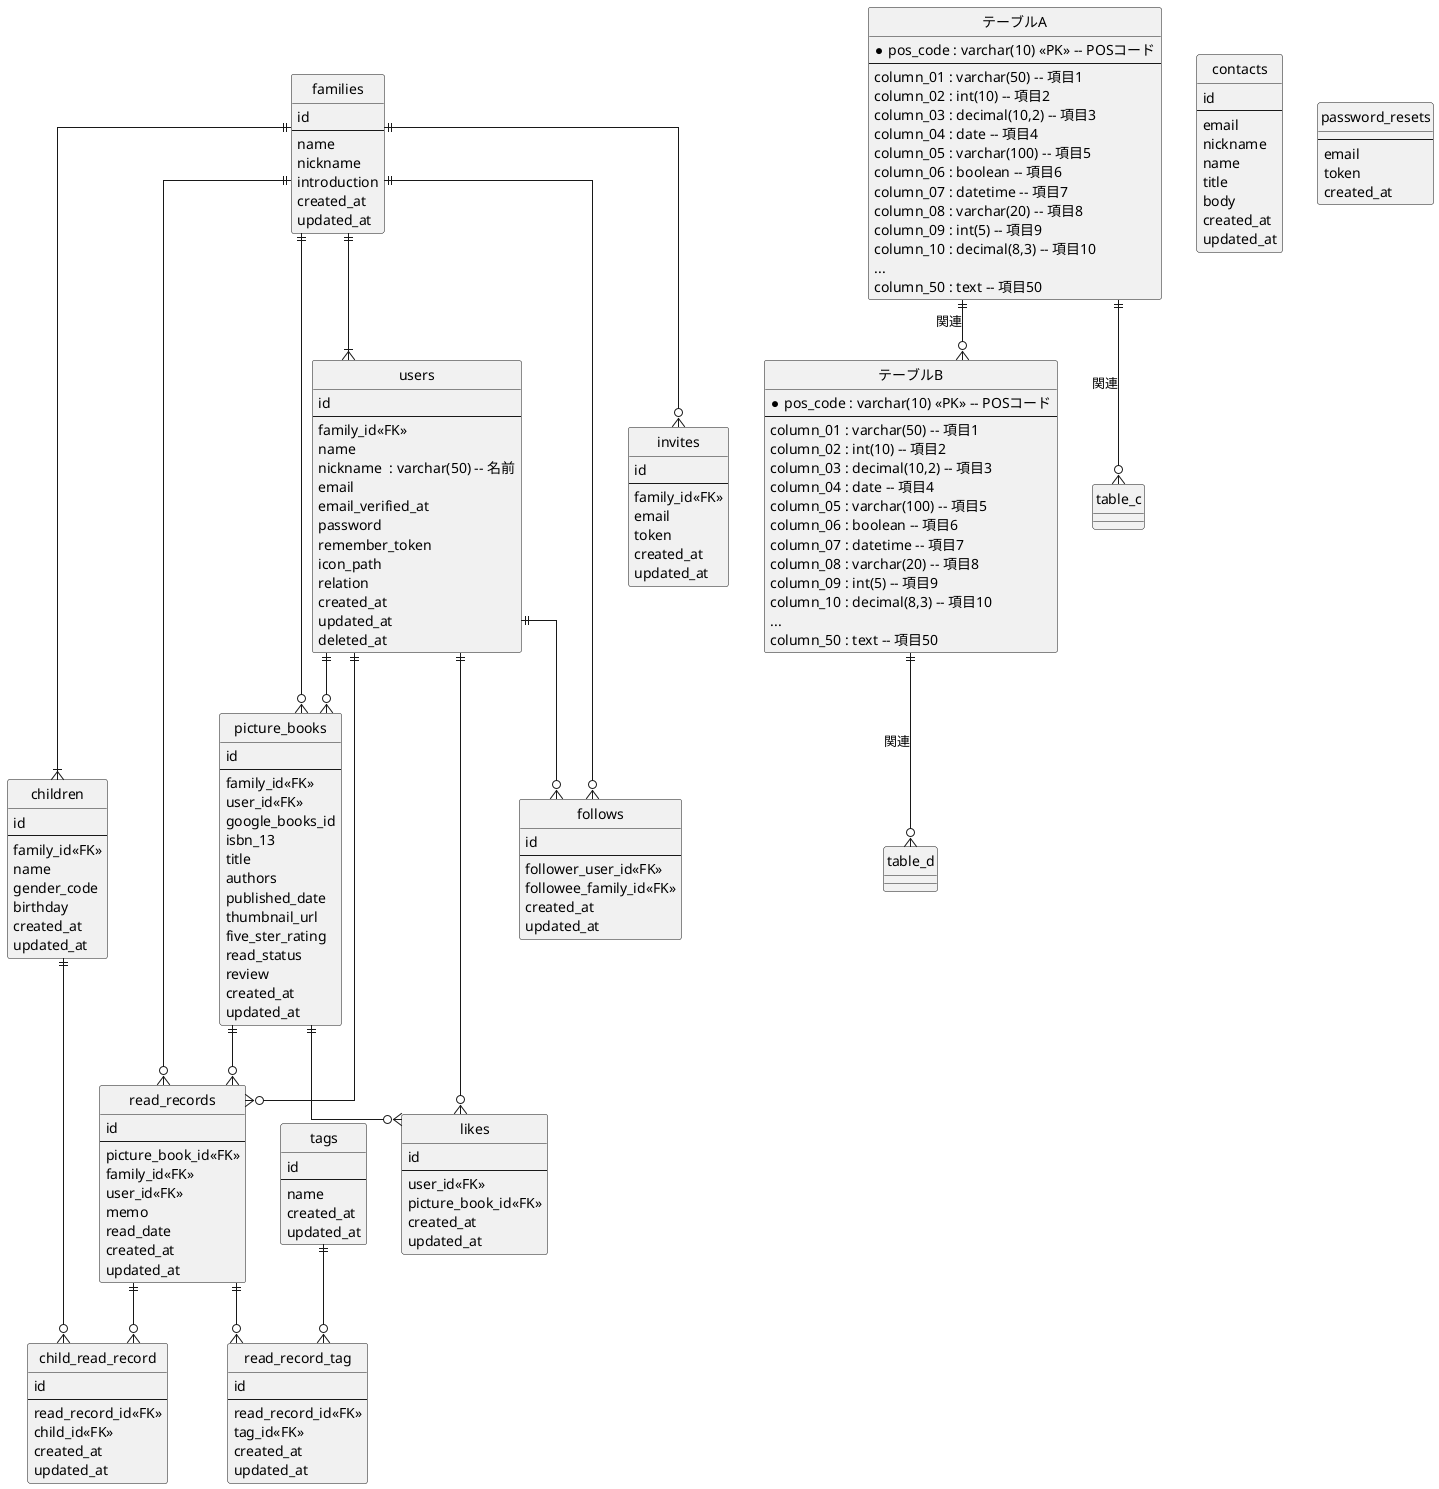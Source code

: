 @startuml yonde
' hide the spot
hide circle

' avoid problems with angled crows feet
skinparam linetype ortho

entity "families" as families {
  id
  --
  name
  nickname
  introduction
  created_at
  updated_at
}

entity "users" as users {
  id
  --
  family_id<<FK>>
  name
  nickname  : varchar(50) -- 名前
  email
  email_verified_at
  password
  remember_token
  icon_path
  relation
  created_at
  updated_at
  deleted_at
}

entity "children" as children {
  id
  --
  family_id<<FK>>
  name
  gender_code
  birthday
  created_at
  updated_at
}

entity "picture_books" as picture_books {
  id
  --
  family_id<<FK>>
  user_id<<FK>>
  google_books_id
  isbn_13
  title
  authors
  published_date
  thumbnail_url
  five_ster_rating
  read_status
  review
  created_at
  updated_at
}

entity "テーブルA" as table_a {
  * pos_code : varchar(10) <<PK>> -- POSコード
  --
  column_01 : varchar(50) -- 項目1
  column_02 : int(10) -- 項目2
  column_03 : decimal(10,2) -- 項目3
  column_04 : date -- 項目4
  column_05 : varchar(100) -- 項目5
  column_06 : boolean -- 項目6
  column_07 : datetime -- 項目7
  column_08 : varchar(20) -- 項目8
  column_09 : int(5) -- 項目9
  column_10 : decimal(8,3) -- 項目10
  ...
  column_50 : text -- 項目50
}

entity "テーブルB" as table_b {
  * pos_code : varchar(10) <<PK>> -- POSコード
  --
  column_01 : varchar(50) -- 項目1
  column_02 : int(10) -- 項目2
  column_03 : decimal(10,2) -- 項目3
  column_04 : date -- 項目4
  column_05 : varchar(100) -- 項目5
  column_06 : boolean -- 項目6
  column_07 : datetime -- 項目7
  column_08 : varchar(20) -- 項目8
  column_09 : int(5) -- 項目9
  column_10 : decimal(8,3) -- 項目10
  ...
  column_50 : text -- 項目50
}

' 他のテーブルC～Gも同様の構造

table_a ||--o{ table_b : "関連"
table_a ||--o{ table_c : "関連"
table_b ||--o{ table_d : "関連"

entity "read_records" as read_records {
  id
  --
  picture_book_id<<FK>>
  family_id<<FK>>
  user_id<<FK>>
  memo
  read_date
  created_at
  updated_at
}

entity "child_read_record" as child_read_record {
  id
  --
  read_record_id<<FK>>
  child_id<<FK>>
  created_at
  updated_at
}

entity "tags" as tags {
  id
  --
  name
  created_at
  updated_at
}

entity "read_record_tag" as read_record_tag {
  id
  --
  read_record_id<<FK>>
  tag_id<<FK>>
  created_at
  updated_at
}

entity "follows" as follows {
  id
  --
  follower_user_id<<FK>>
  followee_family_id<<FK>>
  created_at
  updated_at
}

entity "likes" as likes {
  id
  --
  user_id<<FK>>
  picture_book_id<<FK>>
  created_at
  updated_at
}

entity "invites" as invites {
  id
  --
  family_id<<FK>>
  email
  token
  created_at
  updated_at
}

entity "contacts" as contacts {
  id
  --
  email
  nickname
  name
  title
  body
  created_at
  updated_at
}

entity "password_resets" as password_resets {
  --
  email
  token
  created_at
}

families ||--|{ users
families ||--|{ children
families ||--o{ follows
families ||--o{ picture_books
families ||--o{ read_records
families ||--o{ invites
users ||--o{ follows
users ||--o{ likes
users ||--o{ picture_books
users ||--o{ read_records
children ||--o{ child_read_record
picture_books ||--o{ read_records
picture_books ||--o{ likes
read_records ||--o{ child_read_record
read_records ||--o{ read_record_tag
tags ||--o{ read_record_tag

@enduml
